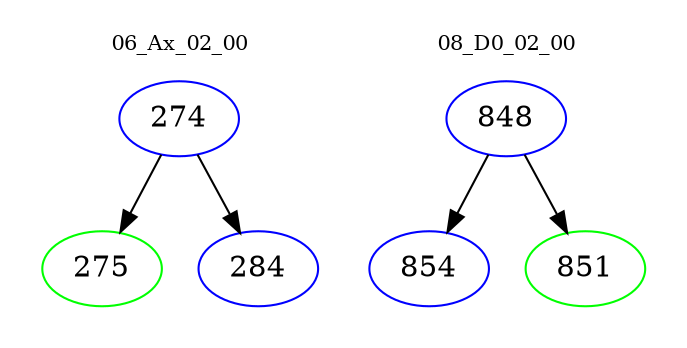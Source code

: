 digraph{
subgraph cluster_0 {
color = white
label = "06_Ax_02_00";
fontsize=10;
T0_274 [label="274", color="blue"]
T0_274 -> T0_275 [color="black"]
T0_275 [label="275", color="green"]
T0_274 -> T0_284 [color="black"]
T0_284 [label="284", color="blue"]
}
subgraph cluster_1 {
color = white
label = "08_D0_02_00";
fontsize=10;
T1_848 [label="848", color="blue"]
T1_848 -> T1_854 [color="black"]
T1_854 [label="854", color="blue"]
T1_848 -> T1_851 [color="black"]
T1_851 [label="851", color="green"]
}
}
